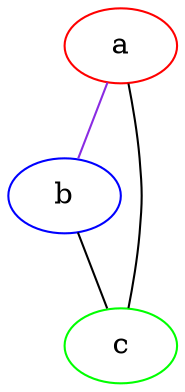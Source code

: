 graph {
    a [ color = red]
    b [ color = blue]
    c [ color = green]
    
    a -- b [ color = blueviolet];
    b -- c;
    c -- a;
}